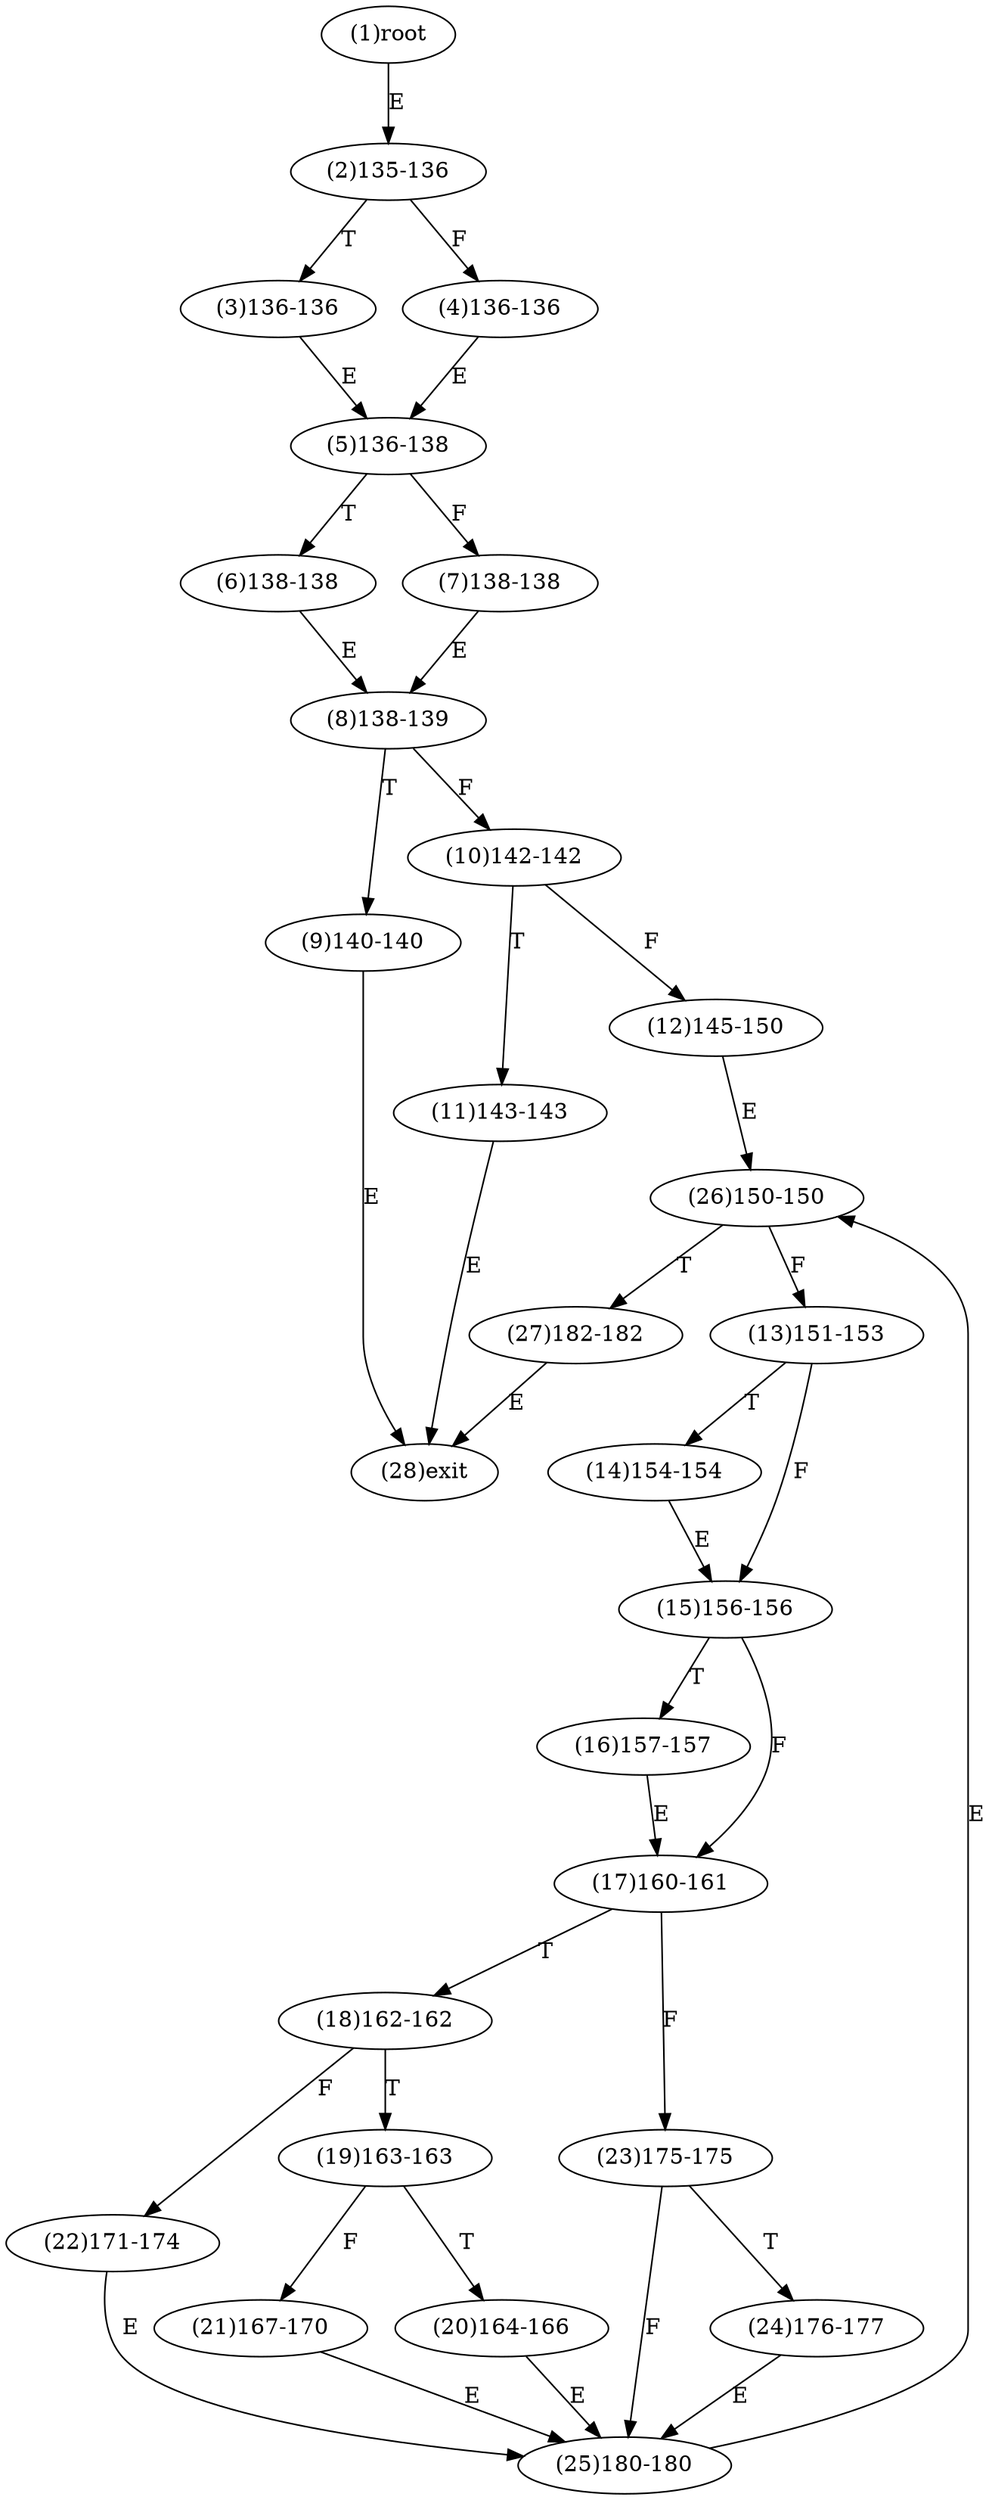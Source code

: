 digraph "" { 
1[ label="(1)root"];
2[ label="(2)135-136"];
3[ label="(3)136-136"];
4[ label="(4)136-136"];
5[ label="(5)136-138"];
6[ label="(6)138-138"];
7[ label="(7)138-138"];
8[ label="(8)138-139"];
9[ label="(9)140-140"];
10[ label="(10)142-142"];
11[ label="(11)143-143"];
12[ label="(12)145-150"];
13[ label="(13)151-153"];
14[ label="(14)154-154"];
15[ label="(15)156-156"];
17[ label="(17)160-161"];
16[ label="(16)157-157"];
19[ label="(19)163-163"];
18[ label="(18)162-162"];
21[ label="(21)167-170"];
20[ label="(20)164-166"];
23[ label="(23)175-175"];
22[ label="(22)171-174"];
25[ label="(25)180-180"];
24[ label="(24)176-177"];
27[ label="(27)182-182"];
26[ label="(26)150-150"];
28[ label="(28)exit"];
1->2[ label="E"];
2->4[ label="F"];
2->3[ label="T"];
3->5[ label="E"];
4->5[ label="E"];
5->7[ label="F"];
5->6[ label="T"];
6->8[ label="E"];
7->8[ label="E"];
8->10[ label="F"];
8->9[ label="T"];
9->28[ label="E"];
10->12[ label="F"];
10->11[ label="T"];
11->28[ label="E"];
12->26[ label="E"];
13->15[ label="F"];
13->14[ label="T"];
14->15[ label="E"];
15->17[ label="F"];
15->16[ label="T"];
16->17[ label="E"];
17->23[ label="F"];
17->18[ label="T"];
18->22[ label="F"];
18->19[ label="T"];
19->21[ label="F"];
19->20[ label="T"];
20->25[ label="E"];
21->25[ label="E"];
22->25[ label="E"];
23->25[ label="F"];
23->24[ label="T"];
24->25[ label="E"];
25->26[ label="E"];
26->13[ label="F"];
26->27[ label="T"];
27->28[ label="E"];
}